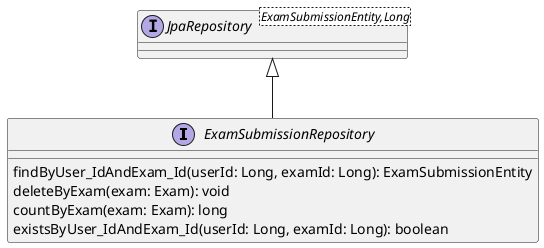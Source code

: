 @startuml
interface ExamSubmissionRepository [[java:edu.sru.thangiah.repository.ExamSubmissionRepository]] {
	findByUser_IdAndExam_Id(userId: Long, examId: Long): ExamSubmissionEntity
	deleteByExam(exam: Exam): void
	countByExam(exam: Exam): long
	existsByUser_IdAndExam_Id(userId: Long, examId: Long): boolean
}
interface "JpaRepository<ExamSubmissionEntity,Long>" as JpaRepository_ExamSubmissionEntity_Long_ {
}
JpaRepository_ExamSubmissionEntity_Long_ <|-- ExamSubmissionRepository
@enduml